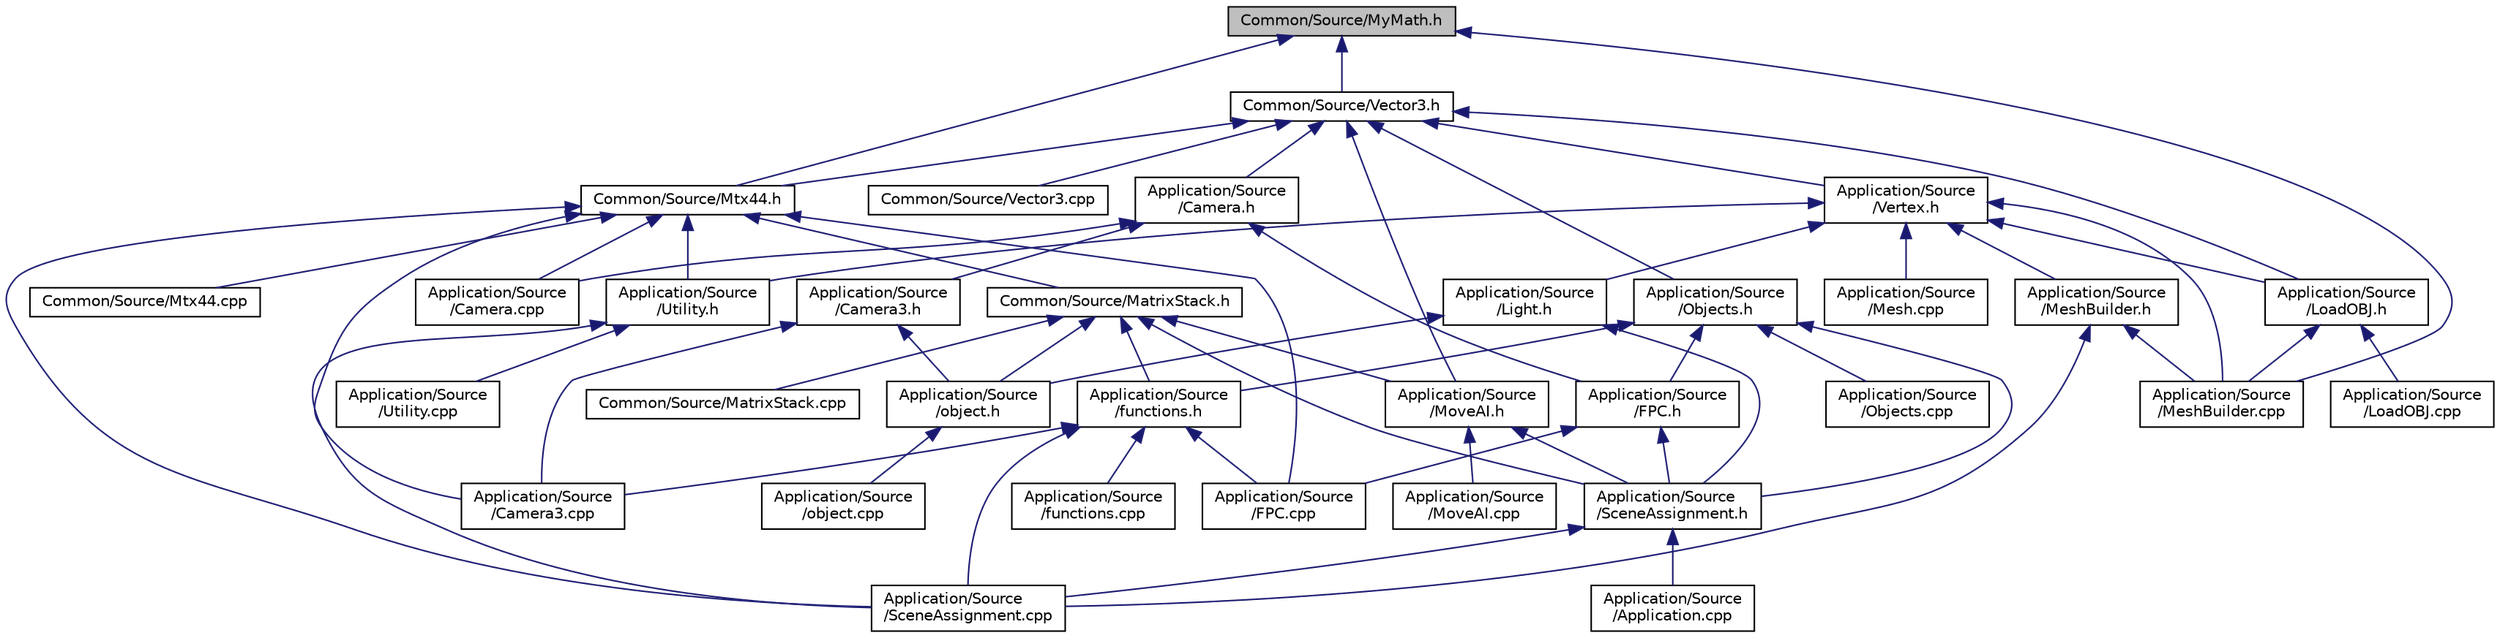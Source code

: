 digraph "Common/Source/MyMath.h"
{
  bgcolor="transparent";
  edge [fontname="Helvetica",fontsize="10",labelfontname="Helvetica",labelfontsize="10"];
  node [fontname="Helvetica",fontsize="10",shape=record];
  Node1 [label="Common/Source/MyMath.h",height=0.2,width=0.4,color="black", fillcolor="grey75", style="filled", fontcolor="black"];
  Node1 -> Node2 [dir="back",color="midnightblue",fontsize="10",style="solid",fontname="Helvetica"];
  Node2 [label="Application/Source\l/MeshBuilder.cpp",height=0.2,width=0.4,color="black",URL="$MeshBuilder_8cpp.html",tooltip="Build Meshes here. "];
  Node1 -> Node3 [dir="back",color="midnightblue",fontsize="10",style="solid",fontname="Helvetica"];
  Node3 [label="Common/Source/Mtx44.h",height=0.2,width=0.4,color="black",URL="$Mtx44_8h.html",tooltip="Matrix 4 by 4 use for affine transformation. "];
  Node3 -> Node4 [dir="back",color="midnightblue",fontsize="10",style="solid",fontname="Helvetica"];
  Node4 [label="Application/Source\l/Camera.cpp",height=0.2,width=0.4,color="black",URL="$Camera_8cpp.html",tooltip="Camera-related codes. "];
  Node3 -> Node5 [dir="back",color="midnightblue",fontsize="10",style="solid",fontname="Helvetica"];
  Node5 [label="Application/Source\l/Camera3.cpp",height=0.2,width=0.4,color="black",URL="$Camera3_8cpp.html"];
  Node3 -> Node6 [dir="back",color="midnightblue",fontsize="10",style="solid",fontname="Helvetica"];
  Node6 [label="Application/Source\l/FPC.cpp",height=0.2,width=0.4,color="black",URL="$FPC_8cpp.html",tooltip="First Person Camera with mouse control. "];
  Node3 -> Node7 [dir="back",color="midnightblue",fontsize="10",style="solid",fontname="Helvetica"];
  Node7 [label="Application/Source\l/SceneAssignment.cpp",height=0.2,width=0.4,color="black",URL="$SceneAssignment_8cpp.html",tooltip="All items are rendered here. "];
  Node3 -> Node8 [dir="back",color="midnightblue",fontsize="10",style="solid",fontname="Helvetica"];
  Node8 [label="Application/Source\l/Utility.h",height=0.2,width=0.4,color="black",URL="$Utility_8h.html",tooltip="Calculate matrices. "];
  Node8 -> Node7 [dir="back",color="midnightblue",fontsize="10",style="solid",fontname="Helvetica"];
  Node8 -> Node9 [dir="back",color="midnightblue",fontsize="10",style="solid",fontname="Helvetica"];
  Node9 [label="Application/Source\l/Utility.cpp",height=0.2,width=0.4,color="black",URL="$Utility_8cpp.html",tooltip="Calculate angles using this. "];
  Node3 -> Node10 [dir="back",color="midnightblue",fontsize="10",style="solid",fontname="Helvetica"];
  Node10 [label="Common/Source/MatrixStack.h",height=0.2,width=0.4,color="black",URL="$MatrixStack_8h.html",tooltip="Matrix Stack to replace openGL math function. "];
  Node10 -> Node11 [dir="back",color="midnightblue",fontsize="10",style="solid",fontname="Helvetica"];
  Node11 [label="Application/Source\l/SceneAssignment.h",height=0.2,width=0.4,color="black",URL="$SceneAssignment_8h.html",tooltip="Logic and asthetics of application. "];
  Node11 -> Node12 [dir="back",color="midnightblue",fontsize="10",style="solid",fontname="Helvetica"];
  Node12 [label="Application/Source\l/Application.cpp",height=0.2,width=0.4,color="black",URL="$Application_8cpp.html",tooltip="Run Application here. "];
  Node11 -> Node7 [dir="back",color="midnightblue",fontsize="10",style="solid",fontname="Helvetica"];
  Node10 -> Node13 [dir="back",color="midnightblue",fontsize="10",style="solid",fontname="Helvetica"];
  Node13 [label="Application/Source\l/MoveAI.h",height=0.2,width=0.4,color="black",URL="$MoveAI_8h.html",tooltip="Movement of NPCs. "];
  Node13 -> Node11 [dir="back",color="midnightblue",fontsize="10",style="solid",fontname="Helvetica"];
  Node13 -> Node14 [dir="back",color="midnightblue",fontsize="10",style="solid",fontname="Helvetica"];
  Node14 [label="Application/Source\l/MoveAI.cpp",height=0.2,width=0.4,color="black",URL="$MoveAI_8cpp.html",tooltip="NPC movements. "];
  Node10 -> Node15 [dir="back",color="midnightblue",fontsize="10",style="solid",fontname="Helvetica"];
  Node15 [label="Application/Source\l/functions.h",height=0.2,width=0.4,color="black",URL="$functions_8h.html",tooltip="Collision detection for application. "];
  Node15 -> Node5 [dir="back",color="midnightblue",fontsize="10",style="solid",fontname="Helvetica"];
  Node15 -> Node6 [dir="back",color="midnightblue",fontsize="10",style="solid",fontname="Helvetica"];
  Node15 -> Node16 [dir="back",color="midnightblue",fontsize="10",style="solid",fontname="Helvetica"];
  Node16 [label="Application/Source\l/functions.cpp",height=0.2,width=0.4,color="black",URL="$functions_8cpp.html",tooltip="Detect collision. "];
  Node15 -> Node7 [dir="back",color="midnightblue",fontsize="10",style="solid",fontname="Helvetica"];
  Node10 -> Node17 [dir="back",color="midnightblue",fontsize="10",style="solid",fontname="Helvetica"];
  Node17 [label="Application/Source\l/object.h",height=0.2,width=0.4,color="black",URL="$object_8h.html"];
  Node17 -> Node18 [dir="back",color="midnightblue",fontsize="10",style="solid",fontname="Helvetica"];
  Node18 [label="Application/Source\l/object.cpp",height=0.2,width=0.4,color="black",URL="$object_8cpp.html"];
  Node10 -> Node19 [dir="back",color="midnightblue",fontsize="10",style="solid",fontname="Helvetica"];
  Node19 [label="Common/Source/MatrixStack.cpp",height=0.2,width=0.4,color="black",URL="$MatrixStack_8cpp.html",tooltip="Matrix Stack to replace openGL math function. "];
  Node3 -> Node20 [dir="back",color="midnightblue",fontsize="10",style="solid",fontname="Helvetica"];
  Node20 [label="Common/Source/Mtx44.cpp",height=0.2,width=0.4,color="black",URL="$Mtx44_8cpp.html",tooltip="Matrix 4 by 4 use for affine transformation. "];
  Node1 -> Node21 [dir="back",color="midnightblue",fontsize="10",style="solid",fontname="Helvetica"];
  Node21 [label="Common/Source/Vector3.h",height=0.2,width=0.4,color="black",URL="$Vector3_8h.html",tooltip="Struct to define a 3D vector. "];
  Node21 -> Node22 [dir="back",color="midnightblue",fontsize="10",style="solid",fontname="Helvetica"];
  Node22 [label="Application/Source\l/Vertex.h",height=0.2,width=0.4,color="black",URL="$Vertex_8h.html",tooltip="Position, Color, TexCoord, Vertex structures are here. "];
  Node22 -> Node23 [dir="back",color="midnightblue",fontsize="10",style="solid",fontname="Helvetica"];
  Node23 [label="Application/Source\l/Light.h",height=0.2,width=0.4,color="black",URL="$Light_8h.html",tooltip="Light behaviour, refined by Wei Heng. "];
  Node23 -> Node11 [dir="back",color="midnightblue",fontsize="10",style="solid",fontname="Helvetica"];
  Node23 -> Node17 [dir="back",color="midnightblue",fontsize="10",style="solid",fontname="Helvetica"];
  Node22 -> Node24 [dir="back",color="midnightblue",fontsize="10",style="solid",fontname="Helvetica"];
  Node24 [label="Application/Source\l/LoadOBJ.h",height=0.2,width=0.4,color="black",URL="$LoadOBJ_8h.html",tooltip="Load OBJ vertices. "];
  Node24 -> Node25 [dir="back",color="midnightblue",fontsize="10",style="solid",fontname="Helvetica"];
  Node25 [label="Application/Source\l/LoadOBJ.cpp",height=0.2,width=0.4,color="black",URL="$LoadOBJ_8cpp.html"];
  Node24 -> Node2 [dir="back",color="midnightblue",fontsize="10",style="solid",fontname="Helvetica"];
  Node22 -> Node26 [dir="back",color="midnightblue",fontsize="10",style="solid",fontname="Helvetica"];
  Node26 [label="Application/Source\l/Mesh.cpp",height=0.2,width=0.4,color="black",URL="$Mesh_8cpp.html",tooltip="Process everything related to Mesh building. "];
  Node22 -> Node27 [dir="back",color="midnightblue",fontsize="10",style="solid",fontname="Helvetica"];
  Node27 [label="Application/Source\l/MeshBuilder.h",height=0.2,width=0.4,color="black",URL="$MeshBuilder_8h.html",tooltip="Build meshes for rendering. "];
  Node27 -> Node2 [dir="back",color="midnightblue",fontsize="10",style="solid",fontname="Helvetica"];
  Node27 -> Node7 [dir="back",color="midnightblue",fontsize="10",style="solid",fontname="Helvetica"];
  Node22 -> Node2 [dir="back",color="midnightblue",fontsize="10",style="solid",fontname="Helvetica"];
  Node22 -> Node8 [dir="back",color="midnightblue",fontsize="10",style="solid",fontname="Helvetica"];
  Node21 -> Node28 [dir="back",color="midnightblue",fontsize="10",style="solid",fontname="Helvetica"];
  Node28 [label="Application/Source\l/Camera.h",height=0.2,width=0.4,color="black",URL="$Camera_8h.html",tooltip="Basic camera codes. "];
  Node28 -> Node29 [dir="back",color="midnightblue",fontsize="10",style="solid",fontname="Helvetica"];
  Node29 [label="Application/Source\l/FPC.h",height=0.2,width=0.4,color="black",URL="$FPC_8h.html",tooltip="First Person Camera with Mouse control. "];
  Node29 -> Node11 [dir="back",color="midnightblue",fontsize="10",style="solid",fontname="Helvetica"];
  Node29 -> Node6 [dir="back",color="midnightblue",fontsize="10",style="solid",fontname="Helvetica"];
  Node28 -> Node4 [dir="back",color="midnightblue",fontsize="10",style="solid",fontname="Helvetica"];
  Node28 -> Node30 [dir="back",color="midnightblue",fontsize="10",style="solid",fontname="Helvetica"];
  Node30 [label="Application/Source\l/Camera3.h",height=0.2,width=0.4,color="black",URL="$Camera3_8h.html"];
  Node30 -> Node5 [dir="back",color="midnightblue",fontsize="10",style="solid",fontname="Helvetica"];
  Node30 -> Node17 [dir="back",color="midnightblue",fontsize="10",style="solid",fontname="Helvetica"];
  Node21 -> Node31 [dir="back",color="midnightblue",fontsize="10",style="solid",fontname="Helvetica"];
  Node31 [label="Application/Source\l/Objects.h",height=0.2,width=0.4,color="black",URL="$Objects_8h.html",tooltip="Track objects in the application. "];
  Node31 -> Node29 [dir="back",color="midnightblue",fontsize="10",style="solid",fontname="Helvetica"];
  Node31 -> Node11 [dir="back",color="midnightblue",fontsize="10",style="solid",fontname="Helvetica"];
  Node31 -> Node15 [dir="back",color="midnightblue",fontsize="10",style="solid",fontname="Helvetica"];
  Node31 -> Node32 [dir="back",color="midnightblue",fontsize="10",style="solid",fontname="Helvetica"];
  Node32 [label="Application/Source\l/Objects.cpp",height=0.2,width=0.4,color="black",URL="$Objects_8cpp.html",tooltip="Based on object class. "];
  Node21 -> Node13 [dir="back",color="midnightblue",fontsize="10",style="solid",fontname="Helvetica"];
  Node21 -> Node24 [dir="back",color="midnightblue",fontsize="10",style="solid",fontname="Helvetica"];
  Node21 -> Node3 [dir="back",color="midnightblue",fontsize="10",style="solid",fontname="Helvetica"];
  Node21 -> Node33 [dir="back",color="midnightblue",fontsize="10",style="solid",fontname="Helvetica"];
  Node33 [label="Common/Source/Vector3.cpp",height=0.2,width=0.4,color="black",URL="$Vector3_8cpp.html",tooltip="Struct to define a 3D vector. "];
}
